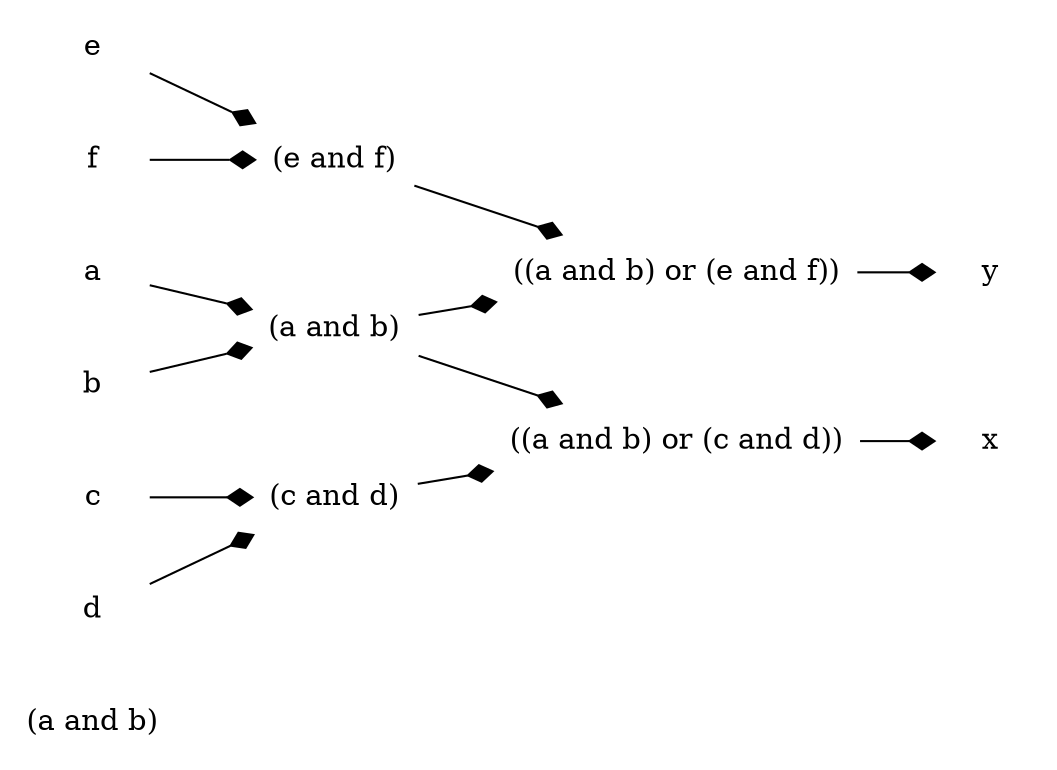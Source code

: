 digraph g {
    // header
    rankdir=LR;
    margin=0.01;
    node [shape="plaintext"];
    edge [arrowhead="diamond"];
    // circuit 
    and23841 [label="(a and b)", image="../../gates/and_noleads.png"];
    and23849 [label="(c and d)", image="../../gates/and_noleads.png"];
    and23892 [label="(a and b)", image="../../gates/and_noleads.png"];
    and23900 [label="(e and f)", image="../../gates/and_noleads.png"];
    or23857 [label="((a and b) or (c and d))", image="../../gates/or_noleads.png"];
    or23908 [label="((a and b) or (e and f))", image="../../gates/or_noleads.png"];
    var23793[label="a"];
    var23796[label="c"];
    var23797[label="d"];
    var23800[label="x"];
    var23803[label="b"];
    var23805[label="e"];
    var23806[label="f"];
    var23809[label="y"];
    var23793 -> and23892 ;
    var23803 -> and23892 ;
    var23796 -> and23849 ;
    var23797 -> and23849 ;
    and23892 -> or23857 ;
    and23849 -> or23857 ;
    or23857 -> var23800 ;
    var23805 -> and23900 ;
    var23806 -> and23900 ;
    and23892 -> or23908 ;
    and23900 -> or23908 ;
    or23908 -> var23809 ;
}
